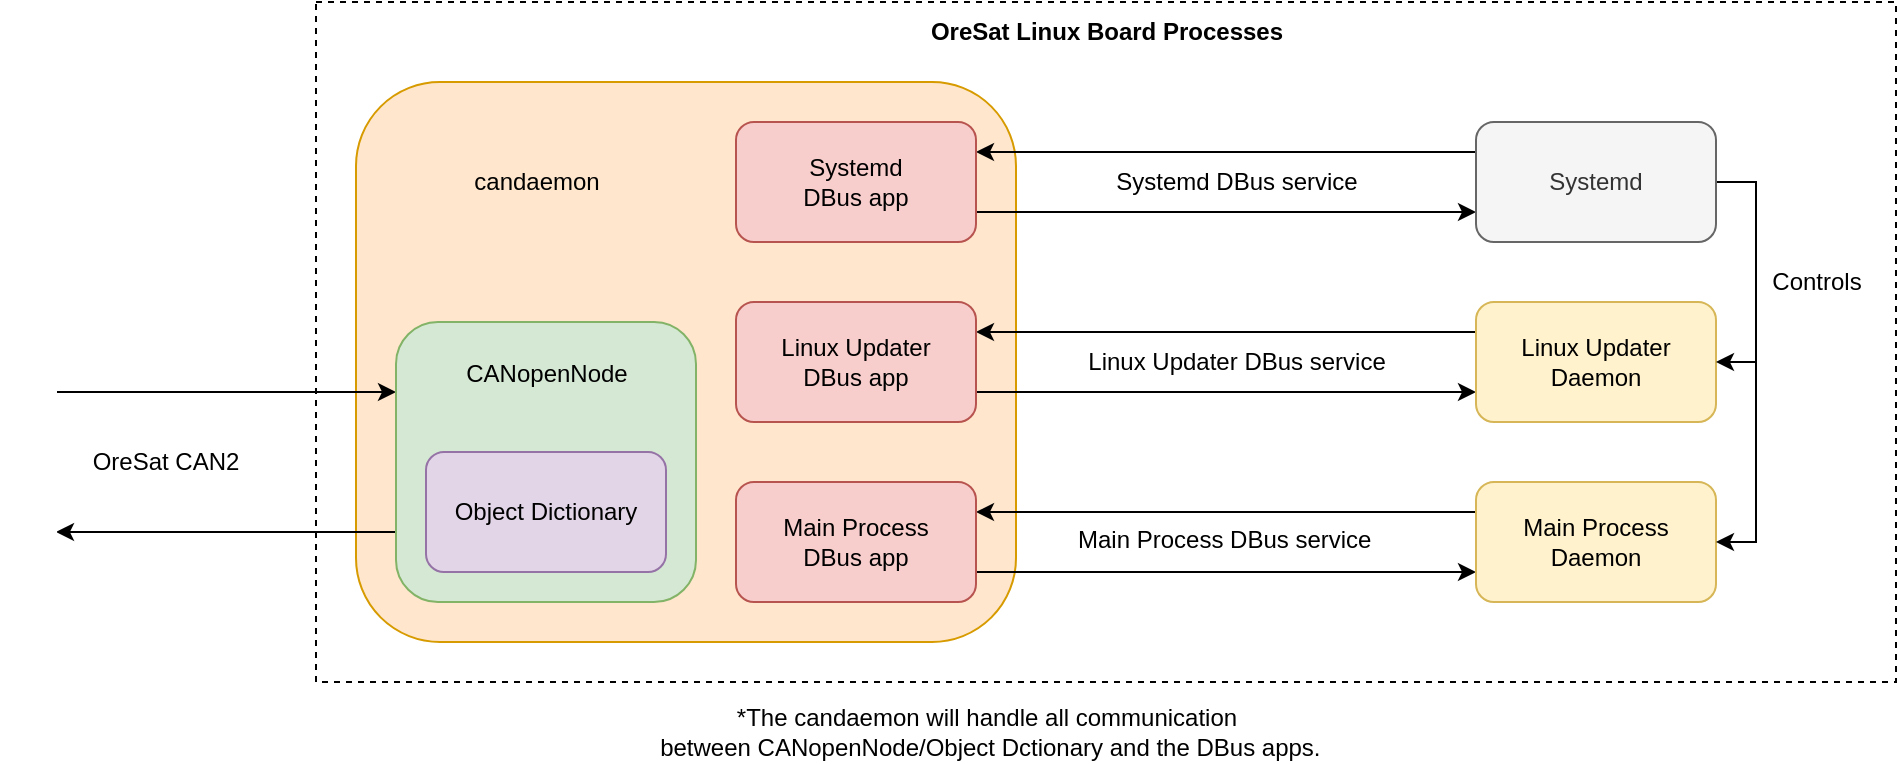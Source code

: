 <mxfile version="12.6.5" type="device"><diagram id="zrWGUGNh6H3lSOw0vNkx" name="Page-1"><mxGraphModel dx="1523" dy="1058" grid="1" gridSize="10" guides="1" tooltips="1" connect="1" arrows="1" fold="1" page="0" pageScale="1" pageWidth="850" pageHeight="1100" math="0" shadow="0"><root><mxCell id="0"/><mxCell id="1" parent="0"/><mxCell id="gxwe76bOYnUD6GTZNtVA-42" value="" style="rounded=0;whiteSpace=wrap;html=1;dashed=1;" parent="1" vertex="1"><mxGeometry x="-210" y="-40" width="790" height="340" as="geometry"/></mxCell><mxCell id="gxwe76bOYnUD6GTZNtVA-41" value="OreSat CAN2" style="text;html=1;strokeColor=none;fillColor=none;align=center;verticalAlign=middle;whiteSpace=wrap;rounded=0;" parent="1" vertex="1"><mxGeometry x="-330" y="166" width="90" height="48" as="geometry"/></mxCell><mxCell id="gxwe76bOYnUD6GTZNtVA-43" value="&lt;b&gt;OreSat Linux Board Processes&lt;/b&gt;" style="text;html=1;strokeColor=none;fillColor=none;align=center;verticalAlign=middle;whiteSpace=wrap;rounded=0;dashed=1;" parent="1" vertex="1"><mxGeometry x="73.5" y="-30" width="223" height="10" as="geometry"/></mxCell><mxCell id="34j5D_DBw3ZOSvIRqdXq-4" value="" style="rounded=1;whiteSpace=wrap;html=1;fillColor=#ffe6cc;strokeColor=#d79b00;" parent="1" vertex="1"><mxGeometry x="-190" width="330" height="280" as="geometry"/></mxCell><mxCell id="34j5D_DBw3ZOSvIRqdXq-9" value="" style="edgeStyle=orthogonalEdgeStyle;rounded=0;orthogonalLoop=1;jettySize=auto;html=1;exitX=0;exitY=0.25;exitDx=0;exitDy=0;entryX=1;entryY=0.25;entryDx=0;entryDy=0;" parent="1" source="34j5D_DBw3ZOSvIRqdXq-5" target="aj-wWqbv-cYuw9uan7uR-3" edge="1"><mxGeometry relative="1" as="geometry"><Array as="points"/></mxGeometry></mxCell><mxCell id="34j5D_DBw3ZOSvIRqdXq-10" value="" style="edgeStyle=orthogonalEdgeStyle;rounded=0;orthogonalLoop=1;jettySize=auto;html=1;exitX=0;exitY=0.75;exitDx=0;exitDy=0;endArrow=none;endFill=0;startArrow=classic;startFill=1;entryX=1;entryY=0.75;entryDx=0;entryDy=0;" parent="1" source="34j5D_DBw3ZOSvIRqdXq-5" target="aj-wWqbv-cYuw9uan7uR-3" edge="1"><mxGeometry relative="1" as="geometry"><Array as="points"/></mxGeometry></mxCell><mxCell id="34j5D_DBw3ZOSvIRqdXq-5" value="Linux Updater Daemon" style="rounded=1;whiteSpace=wrap;html=1;fillColor=#fff2cc;strokeColor=#d6b656;" parent="1" vertex="1"><mxGeometry x="370" y="110" width="120" height="60" as="geometry"/></mxCell><mxCell id="34j5D_DBw3ZOSvIRqdXq-11" value="" style="edgeStyle=orthogonalEdgeStyle;rounded=0;orthogonalLoop=1;jettySize=auto;html=1;exitX=0;exitY=0.75;exitDx=0;exitDy=0;endArrow=none;endFill=0;startArrow=classic;startFill=1;entryX=1;entryY=0.75;entryDx=0;entryDy=0;" parent="1" source="34j5D_DBw3ZOSvIRqdXq-6" target="aj-wWqbv-cYuw9uan7uR-5" edge="1"><mxGeometry relative="1" as="geometry"><Array as="points"/></mxGeometry></mxCell><mxCell id="34j5D_DBw3ZOSvIRqdXq-14" value="" style="edgeStyle=orthogonalEdgeStyle;rounded=0;orthogonalLoop=1;jettySize=auto;html=1;exitX=0;exitY=0.25;exitDx=0;exitDy=0;entryX=1;entryY=0.25;entryDx=0;entryDy=0;" parent="1" source="34j5D_DBw3ZOSvIRqdXq-6" target="aj-wWqbv-cYuw9uan7uR-5" edge="1"><mxGeometry relative="1" as="geometry"><Array as="points"/></mxGeometry></mxCell><mxCell id="34j5D_DBw3ZOSvIRqdXq-6" value="Main Process Daemon" style="rounded=1;whiteSpace=wrap;html=1;fillColor=#fff2cc;strokeColor=#d6b656;" parent="1" vertex="1"><mxGeometry x="370" y="200" width="120" height="60" as="geometry"/></mxCell><mxCell id="34j5D_DBw3ZOSvIRqdXq-15" value="Linux Updater DBus service" style="text;html=1;align=center;verticalAlign=middle;resizable=0;points=[];autosize=1;" parent="1" vertex="1"><mxGeometry x="165" y="130" width="170" height="20" as="geometry"/></mxCell><mxCell id="34j5D_DBw3ZOSvIRqdXq-16" value="Main Process DBus service" style="text;html=1;" parent="1" vertex="1"><mxGeometry x="169" y="215" width="180" height="30" as="geometry"/></mxCell><mxCell id="34j5D_DBw3ZOSvIRqdXq-26" value="" style="edgeStyle=orthogonalEdgeStyle;rounded=0;orthogonalLoop=1;jettySize=auto;html=1;startArrow=classic;startFill=1;endArrow=none;endFill=0;exitX=1;exitY=0.75;exitDx=0;exitDy=0;entryX=0;entryY=0.75;entryDx=0;entryDy=0;" parent="1" source="34j5D_DBw3ZOSvIRqdXq-21" target="aj-wWqbv-cYuw9uan7uR-10" edge="1"><mxGeometry relative="1" as="geometry"><Array as="points"/></mxGeometry></mxCell><mxCell id="34j5D_DBw3ZOSvIRqdXq-27" value="" style="edgeStyle=orthogonalEdgeStyle;rounded=0;orthogonalLoop=1;jettySize=auto;html=1;startArrow=none;startFill=0;endArrow=classic;endFill=1;exitX=1;exitY=0.25;exitDx=0;exitDy=0;entryX=0;entryY=0.25;entryDx=0;entryDy=0;" parent="1" source="34j5D_DBw3ZOSvIRqdXq-21" target="aj-wWqbv-cYuw9uan7uR-10" edge="1"><mxGeometry relative="1" as="geometry"><Array as="points"><mxPoint x="-360" y="155"/></Array></mxGeometry></mxCell><mxCell id="34j5D_DBw3ZOSvIRqdXq-21" value="" style="rounded=1;whiteSpace=wrap;html=1;strokeColor=#FFFFFF;" parent="1" vertex="1"><mxGeometry x="-360" y="120" width="20" height="140" as="geometry"/></mxCell><mxCell id="MGTmWnw4b0fuhsWKwY6--5" value="" style="edgeStyle=orthogonalEdgeStyle;rounded=0;orthogonalLoop=1;jettySize=auto;html=1;exitX=0;exitY=0.25;exitDx=0;exitDy=0;entryX=1;entryY=0.25;entryDx=0;entryDy=0;" parent="1" source="MGTmWnw4b0fuhsWKwY6--3" target="aj-wWqbv-cYuw9uan7uR-1" edge="1"><mxGeometry relative="1" as="geometry"><mxPoint x="130" y="35" as="targetPoint"/><Array as="points"/></mxGeometry></mxCell><mxCell id="MGTmWnw4b0fuhsWKwY6--7" value="" style="edgeStyle=orthogonalEdgeStyle;rounded=0;orthogonalLoop=1;jettySize=auto;html=1;exitX=0;exitY=0.75;exitDx=0;exitDy=0;endArrow=none;endFill=0;startArrow=classic;startFill=1;entryX=1;entryY=0.75;entryDx=0;entryDy=0;" parent="1" source="MGTmWnw4b0fuhsWKwY6--3" target="aj-wWqbv-cYuw9uan7uR-1" edge="1"><mxGeometry relative="1" as="geometry"><mxPoint x="162" y="65" as="targetPoint"/><Array as="points"/></mxGeometry></mxCell><mxCell id="iduK9m-1XlTgt2k-RaSo-2" value="" style="edgeStyle=orthogonalEdgeStyle;rounded=0;orthogonalLoop=1;jettySize=auto;html=1;entryX=1;entryY=0.5;entryDx=0;entryDy=0;exitX=1;exitY=0.5;exitDx=0;exitDy=0;" edge="1" parent="1" source="MGTmWnw4b0fuhsWKwY6--3" target="34j5D_DBw3ZOSvIRqdXq-6"><mxGeometry relative="1" as="geometry"><mxPoint x="570" y="50" as="targetPoint"/></mxGeometry></mxCell><mxCell id="iduK9m-1XlTgt2k-RaSo-4" value="" style="edgeStyle=orthogonalEdgeStyle;rounded=0;orthogonalLoop=1;jettySize=auto;html=1;entryX=1;entryY=0.5;entryDx=0;entryDy=0;exitX=1;exitY=0.5;exitDx=0;exitDy=0;" edge="1" parent="1" source="MGTmWnw4b0fuhsWKwY6--3" target="34j5D_DBw3ZOSvIRqdXq-5"><mxGeometry relative="1" as="geometry"><mxPoint x="570" y="50" as="targetPoint"/></mxGeometry></mxCell><mxCell id="MGTmWnw4b0fuhsWKwY6--3" value="Systemd" style="rounded=1;whiteSpace=wrap;html=1;fillColor=#f5f5f5;strokeColor=#666666;fontColor=#333333;" parent="1" vertex="1"><mxGeometry x="370" y="20" width="120" height="60" as="geometry"/></mxCell><mxCell id="MGTmWnw4b0fuhsWKwY6--8" value="Systemd DBus service" style="text;html=1;align=center;verticalAlign=middle;resizable=0;points=[];autosize=1;" parent="1" vertex="1"><mxGeometry x="180" y="40" width="140" height="20" as="geometry"/></mxCell><mxCell id="aj-wWqbv-cYuw9uan7uR-1" value="Systemd &lt;br&gt;DBus app" style="rounded=1;whiteSpace=wrap;html=1;strokeColor=#b85450;fillColor=#f8cecc;" parent="1" vertex="1"><mxGeometry y="20" width="120" height="60" as="geometry"/></mxCell><mxCell id="aj-wWqbv-cYuw9uan7uR-3" value="Linux Updater&lt;br&gt;DBus app" style="rounded=1;whiteSpace=wrap;html=1;strokeColor=#b85450;fillColor=#f8cecc;" parent="1" vertex="1"><mxGeometry y="110" width="120" height="60" as="geometry"/></mxCell><mxCell id="aj-wWqbv-cYuw9uan7uR-5" value="Main Process&lt;br&gt;DBus app" style="rounded=1;whiteSpace=wrap;html=1;strokeColor=#b85450;fillColor=#f8cecc;" parent="1" vertex="1"><mxGeometry y="200" width="120" height="60" as="geometry"/></mxCell><mxCell id="aj-wWqbv-cYuw9uan7uR-6" value="candaemon" style="text;html=1;align=center;verticalAlign=middle;resizable=0;points=[];autosize=1;" parent="1" vertex="1"><mxGeometry x="-140" y="40" width="80" height="20" as="geometry"/></mxCell><mxCell id="aj-wWqbv-cYuw9uan7uR-10" value="" style="rounded=1;whiteSpace=wrap;html=1;strokeColor=#82b366;fillColor=#d5e8d4;" parent="1" vertex="1"><mxGeometry x="-170" y="120" width="150" height="140" as="geometry"/></mxCell><mxCell id="aj-wWqbv-cYuw9uan7uR-11" value="Object Dictionary" style="rounded=1;whiteSpace=wrap;html=1;strokeColor=#9673a6;fillColor=#e1d5e7;" parent="1" vertex="1"><mxGeometry x="-155" y="185" width="120" height="60" as="geometry"/></mxCell><mxCell id="aj-wWqbv-cYuw9uan7uR-12" value="CANopenNode" style="text;html=1;align=center;verticalAlign=middle;resizable=0;points=[];autosize=1;" parent="1" vertex="1"><mxGeometry x="-145" y="136" width="100" height="20" as="geometry"/></mxCell><mxCell id="aj-wWqbv-cYuw9uan7uR-13" value="*The candaemon will handle all c&lt;span class=&quot;module__title__link&quot;&gt;ommunication&lt;/span&gt;&lt;br&gt;&amp;nbsp;between CANopenNode/Object Dctionary and the DBus apps." style="text;html=1;align=center;verticalAlign=middle;resizable=0;points=[];autosize=1;" parent="1" vertex="1"><mxGeometry x="-60" y="310" width="370" height="30" as="geometry"/></mxCell><mxCell id="iduK9m-1XlTgt2k-RaSo-5" value="Controls" style="text;html=1;align=center;verticalAlign=middle;resizable=0;points=[];autosize=1;" vertex="1" parent="1"><mxGeometry x="510" y="90" width="60" height="20" as="geometry"/></mxCell></root></mxGraphModel></diagram></mxfile>